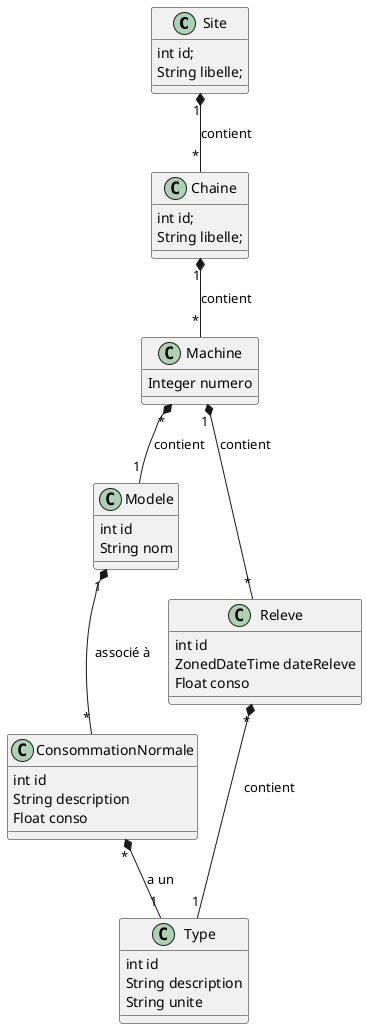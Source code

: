 @startuml
class Site {
    int id;
    String libelle;
}
class Chaine {
    int id;
    String libelle;
}
class Machine {
  Integer numero
}
class Modele {
  int id
  String nom
}
class Releve {
  int id
  ZonedDateTime dateReleve
  Float conso
}
class ConsommationNormale {
  int id
  String description
  Float conso
}
class Type {
  int id
  String description
  String unite
}

Site "1" *-- "*" Chaine : contient
Chaine "1" *-- "*" Machine: contient
Machine "*" *-- "1" Modele: contient
Machine "1" *-- "*" Releve: contient
Releve "*" *-- "1" Type: contient
ConsommationNormale "*" *-- "1" Type: a un
Modele "1" *-- "*" ConsommationNormale: associé à
@enduml